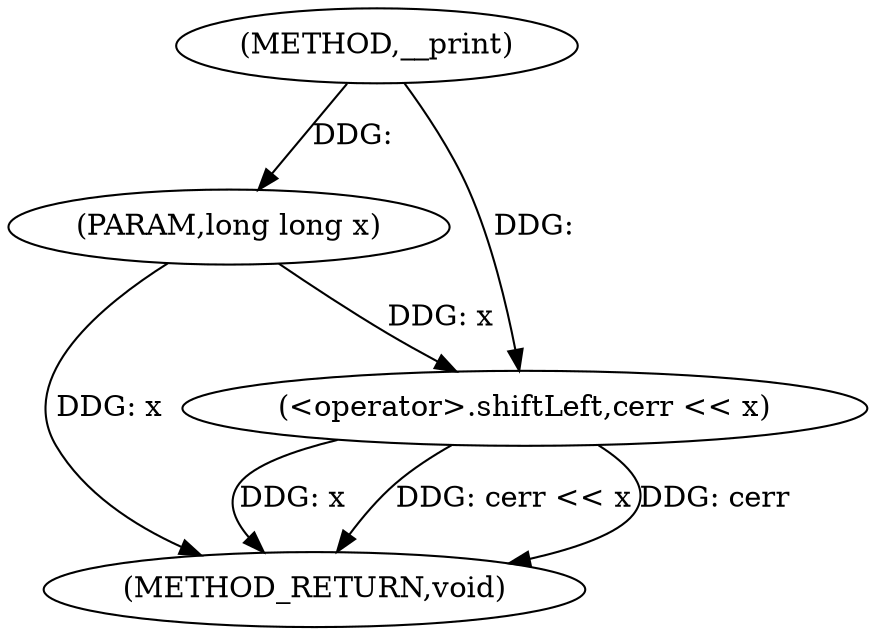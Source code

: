 digraph "__print" {  
"1000115" [label = "(METHOD,__print)" ]
"1000121" [label = "(METHOD_RETURN,void)" ]
"1000116" [label = "(PARAM,long long x)" ]
"1000118" [label = "(<operator>.shiftLeft,cerr << x)" ]
  "1000116" -> "1000121"  [ label = "DDG: x"] 
  "1000118" -> "1000121"  [ label = "DDG: x"] 
  "1000118" -> "1000121"  [ label = "DDG: cerr << x"] 
  "1000118" -> "1000121"  [ label = "DDG: cerr"] 
  "1000115" -> "1000116"  [ label = "DDG: "] 
  "1000115" -> "1000118"  [ label = "DDG: "] 
  "1000116" -> "1000118"  [ label = "DDG: x"] 
}
